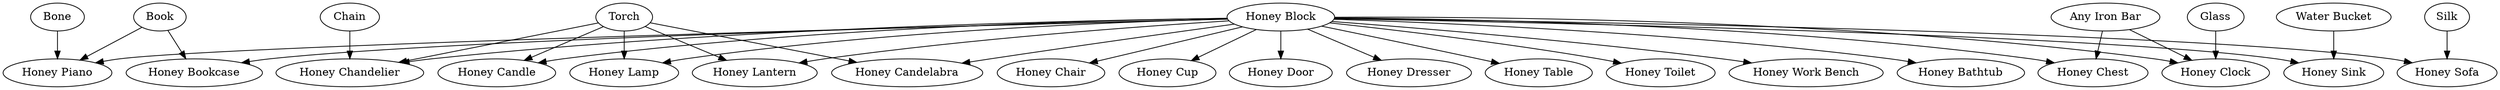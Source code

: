 digraph G {
  "Honey Block" -> "Honey Bathtub" [color="black"];
  "Book" -> "Honey Bookcase" [color="black"];
  "Honey Block" -> "Honey Bookcase" [color="black"];
  "Honey Block" -> "Honey Candelabra" [color="black"];
  "Torch" -> "Honey Candelabra" [color="black"];
  "Honey Block" -> "Honey Candle" [color="black"];
  "Torch" -> "Honey Candle" [color="black"];
  "Honey Block" -> "Honey Chair" [color="black"];
  "Chain" -> "Honey Chandelier" [color="black"];
  "Honey Block" -> "Honey Chandelier" [color="black"];
  "Torch" -> "Honey Chandelier" [color="black"];
  "Any Iron Bar" -> "Honey Chest" [color="black"];
  "Honey Block" -> "Honey Chest" [color="black"];
  "Any Iron Bar" -> "Honey Clock" [color="black"];
  "Glass" -> "Honey Clock" [color="black"];
  "Honey Block" -> "Honey Clock" [color="black"];
  "Honey Block" -> "Honey Cup" [color="black"];
  "Honey Block" -> "Honey Door" [color="black"];
  "Honey Block" -> "Honey Dresser" [color="black"];
  "Honey Block" -> "Honey Lamp" [color="black"];
  "Torch" -> "Honey Lamp" [color="black"];
  "Honey Block" -> "Honey Lantern" [color="black"];
  "Torch" -> "Honey Lantern" [color="black"];
  "Bone" -> "Honey Piano" [color="black"];
  "Book" -> "Honey Piano" [color="black"];
  "Honey Block" -> "Honey Piano" [color="black"];
  "Honey Block" -> "Honey Sink" [color="black"];
  "Water Bucket" -> "Honey Sink" [color="black"];
  "Honey Block" -> "Honey Sofa" [color="black"];
  "Silk" -> "Honey Sofa" [color="black"];
  "Honey Block" -> "Honey Table" [color="black"];
  "Honey Block" -> "Honey Toilet" [color="black"];
  "Honey Block" -> "Honey Work Bench" [color="black"];
}
